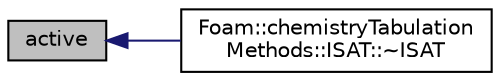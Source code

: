 digraph "active"
{
  bgcolor="transparent";
  edge [fontname="Helvetica",fontsize="10",labelfontname="Helvetica",labelfontsize="10"];
  node [fontname="Helvetica",fontsize="10",shape=record];
  rankdir="LR";
  Node314 [label="active",height=0.2,width=0.4,color="black", fillcolor="grey75", style="filled", fontcolor="black"];
  Node314 -> Node315 [dir="back",color="midnightblue",fontsize="10",style="solid",fontname="Helvetica"];
  Node315 [label="Foam::chemistryTabulation\lMethods::ISAT::~ISAT",height=0.2,width=0.4,color="black",URL="$a31129.html#a0883911b9fd13c3e6074f2e4d2aa2d18"];
}

